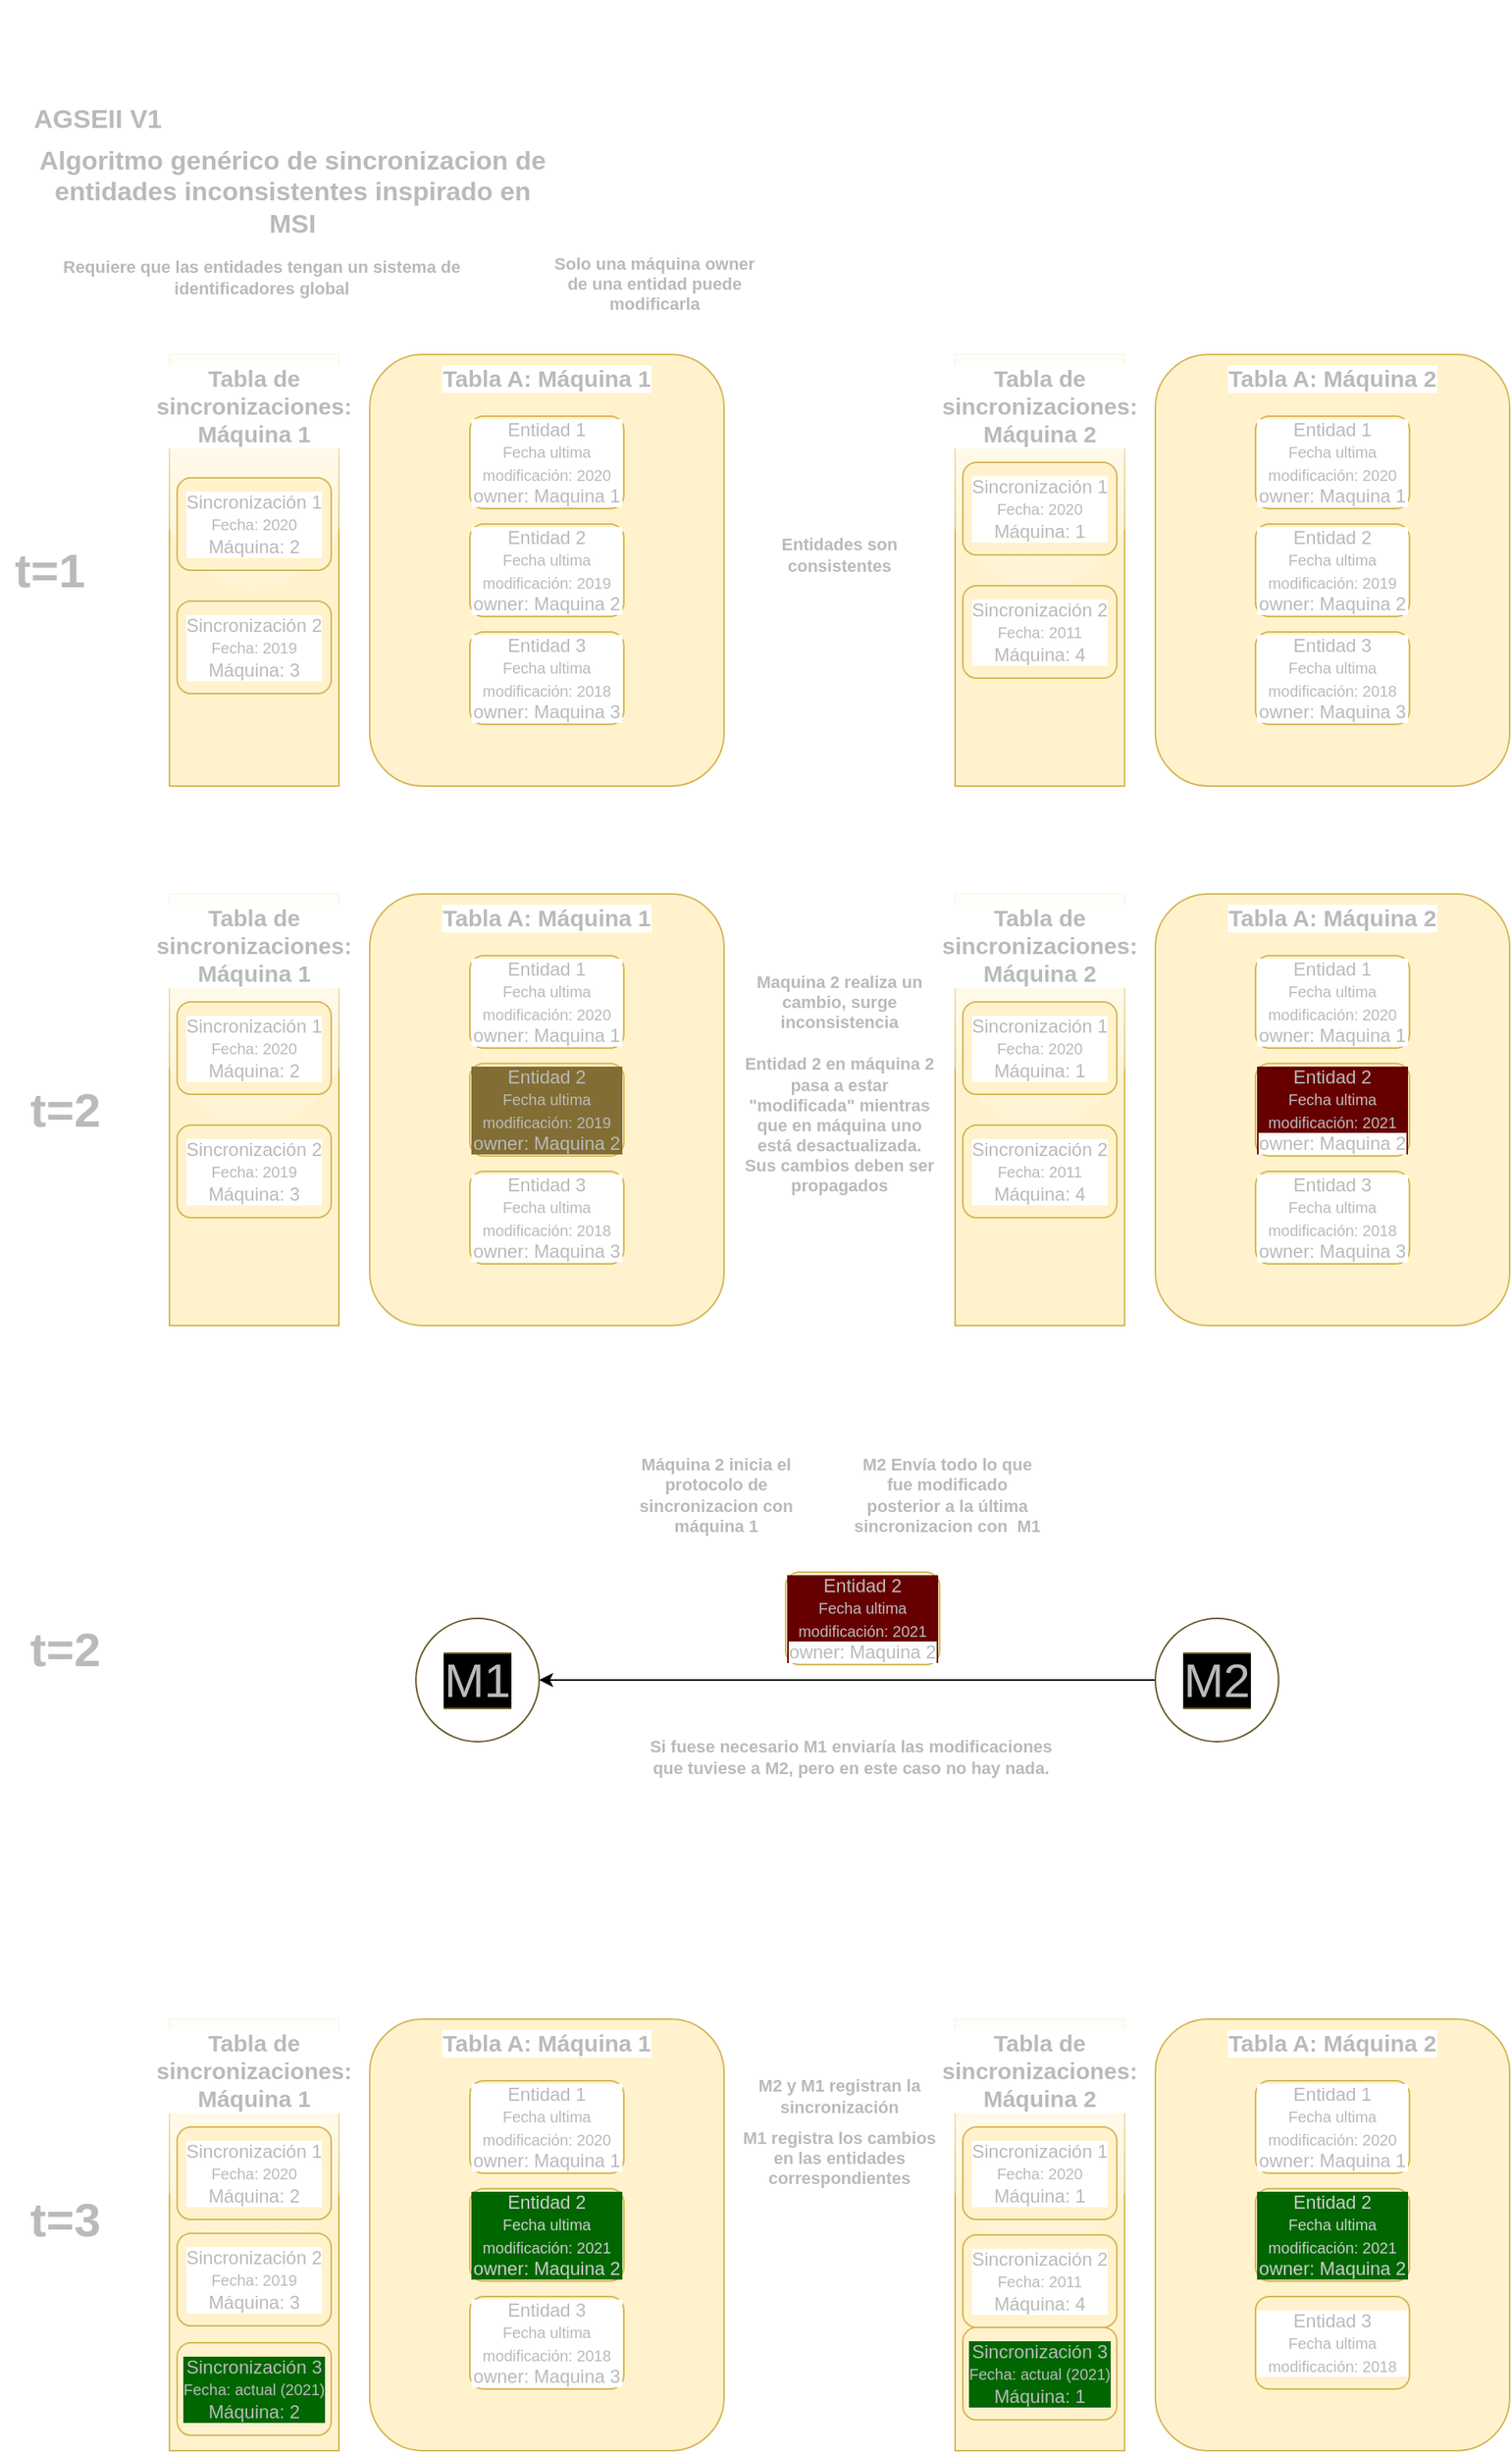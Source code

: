 <mxfile version="20.4.0" type="device"><diagram id="lOHrHDDyip5dL4E4KIVY" name="Page-1"><mxGraphModel dx="2203" dy="1739" grid="1" gridSize="10" guides="1" tooltips="1" connect="1" arrows="1" fold="1" page="1" pageScale="1" pageWidth="850" pageHeight="1100" math="0" shadow="0"><root><mxCell id="0"/><mxCell id="1" parent="0"/><mxCell id="e1DLbX224C4Ta3sMKyXw-1" value="&lt;font style=&quot;font-size: 15px;&quot; color=&quot;#bababa&quot;&gt;&lt;b&gt;Tabla A: Máquina 1&lt;/b&gt;&lt;/font&gt;" style="rounded=1;whiteSpace=wrap;html=1;fillColor=#fff2cc;strokeColor=#d6b656;labelBackgroundColor=default;verticalAlign=top;" vertex="1" parent="1"><mxGeometry x="-300" y="-830" width="230" height="280" as="geometry"/></mxCell><mxCell id="e1DLbX224C4Ta3sMKyXw-3" value="&lt;font style=&quot;font-size: 17px;&quot;&gt;&lt;b&gt;Algoritmo genérico de sincronizacion de entidades inconsistentes inspirado en MSI&lt;/b&gt;&lt;/font&gt;" style="text;html=1;strokeColor=none;fillColor=none;align=center;verticalAlign=middle;whiteSpace=wrap;rounded=0;labelBackgroundColor=default;fontColor=#BABABA;" vertex="1" parent="1"><mxGeometry x="-520" y="-980" width="340" height="90" as="geometry"/></mxCell><mxCell id="e1DLbX224C4Ta3sMKyXw-4" value="&lt;font color=&quot;#bababa&quot;&gt;Entidad 1&lt;br&gt;&lt;font style=&quot;font-size: 10px;&quot;&gt;Fecha ultima modificación: 2020&lt;br&gt;&lt;/font&gt;&lt;/font&gt;&lt;span style=&quot;color: rgb(186, 186, 186);&quot;&gt;owner: Maquina 1&lt;/span&gt;&lt;font color=&quot;#bababa&quot;&gt;&lt;br&gt;&lt;/font&gt;" style="rounded=1;whiteSpace=wrap;html=1;fillColor=#fff2cc;strokeColor=#d6b656;labelBackgroundColor=default;" vertex="1" parent="1"><mxGeometry x="-235" y="-790" width="100" height="60" as="geometry"/></mxCell><mxCell id="e1DLbX224C4Ta3sMKyXw-5" value="&lt;font color=&quot;#bababa&quot;&gt;Entidad 2&lt;br&gt;&lt;font style=&quot;font-size: 10px;&quot;&gt;Fecha ultima modificación: 2019&lt;br&gt;&lt;/font&gt;&lt;/font&gt;&lt;span style=&quot;color: rgb(186, 186, 186);&quot;&gt;owner: Maquina 2&lt;/span&gt;&lt;font color=&quot;#bababa&quot;&gt;&lt;br&gt;&lt;/font&gt;" style="rounded=1;whiteSpace=wrap;html=1;fillColor=#fff2cc;strokeColor=#d6b656;labelBackgroundColor=default;" vertex="1" parent="1"><mxGeometry x="-235" y="-720" width="100" height="60" as="geometry"/></mxCell><mxCell id="e1DLbX224C4Ta3sMKyXw-6" value="&lt;font color=&quot;#bababa&quot;&gt;Entidad 3&lt;br&gt;&lt;font style=&quot;font-size: 10px;&quot;&gt;Fecha ultima modificación: 2018&lt;br&gt;&lt;/font&gt;&lt;/font&gt;&lt;span style=&quot;color: rgb(186, 186, 186);&quot;&gt;owner: Maquina 3&lt;/span&gt;&lt;font color=&quot;#bababa&quot;&gt;&lt;br&gt;&lt;/font&gt;" style="rounded=1;whiteSpace=wrap;html=1;fillColor=#fff2cc;strokeColor=#d6b656;labelBackgroundColor=default;" vertex="1" parent="1"><mxGeometry x="-235" y="-650" width="100" height="60" as="geometry"/></mxCell><mxCell id="e1DLbX224C4Ta3sMKyXw-22" value="&lt;font style=&quot;font-size: 15px;&quot; color=&quot;#bababa&quot;&gt;&lt;b&gt;Tabla A: Máquina 2&lt;br&gt;&lt;/b&gt;&lt;/font&gt;" style="rounded=1;whiteSpace=wrap;html=1;fillColor=#fff2cc;strokeColor=#d6b656;labelBackgroundColor=default;verticalAlign=top;" vertex="1" parent="1"><mxGeometry x="210" y="-480" width="230" height="280" as="geometry"/></mxCell><mxCell id="e1DLbX224C4Ta3sMKyXw-23" value="&lt;font color=&quot;#bababa&quot;&gt;Entidad 1&lt;br&gt;&lt;font style=&quot;font-size: 10px;&quot;&gt;Fecha ultima modificación: 2020&lt;br&gt;&lt;/font&gt;&lt;/font&gt;&lt;span style=&quot;color: rgb(186, 186, 186);&quot;&gt;owner: Maquina 1&lt;/span&gt;&lt;font color=&quot;#bababa&quot;&gt;&lt;br&gt;&lt;/font&gt;" style="rounded=1;whiteSpace=wrap;html=1;fillColor=#fff2cc;strokeColor=#d6b656;labelBackgroundColor=default;" vertex="1" parent="1"><mxGeometry x="275" y="-440" width="100" height="60" as="geometry"/></mxCell><mxCell id="e1DLbX224C4Ta3sMKyXw-24" value="&lt;font color=&quot;#bababa&quot;&gt;Entidad 2&lt;br&gt;&lt;font style=&quot;font-size: 10px;&quot;&gt;Fecha ultima modificación: 2021&lt;br&gt;&lt;/font&gt;&lt;/font&gt;&lt;span style=&quot;color: rgb(186, 186, 186); background-color: rgb(255, 255, 255);&quot;&gt;owner: Maquina 2&lt;/span&gt;&lt;font color=&quot;#bababa&quot;&gt;&lt;br&gt;&lt;/font&gt;" style="rounded=1;whiteSpace=wrap;html=1;fillColor=#fff2cc;strokeColor=#d6b656;labelBackgroundColor=#660000;" vertex="1" parent="1"><mxGeometry x="275" y="-370" width="100" height="60" as="geometry"/></mxCell><mxCell id="e1DLbX224C4Ta3sMKyXw-25" value="&lt;font color=&quot;#bababa&quot;&gt;Entidad 3&lt;br&gt;&lt;font style=&quot;font-size: 10px;&quot;&gt;Fecha ultima modificación: 2018&lt;br&gt;&lt;/font&gt;&lt;/font&gt;&lt;span style=&quot;color: rgb(186, 186, 186);&quot;&gt;owner: Maquina 3&lt;/span&gt;&lt;font color=&quot;#bababa&quot;&gt;&lt;br&gt;&lt;/font&gt;" style="rounded=1;whiteSpace=wrap;html=1;fillColor=#fff2cc;strokeColor=#d6b656;labelBackgroundColor=default;" vertex="1" parent="1"><mxGeometry x="275" y="-300" width="100" height="60" as="geometry"/></mxCell><mxCell id="e1DLbX224C4Ta3sMKyXw-26" value="&lt;font style=&quot;font-size: 11px;&quot;&gt;&lt;b style=&quot;font-size: 11px;&quot;&gt;Requiere que las entidades tengan un sistema de identificadores global&lt;/b&gt;&lt;/font&gt;" style="text;html=1;strokeColor=none;fillColor=none;align=center;verticalAlign=middle;whiteSpace=wrap;rounded=0;labelBackgroundColor=default;fontColor=#BABABA;fontSize=11;" vertex="1" parent="1"><mxGeometry x="-540" y="-920" width="340" height="80" as="geometry"/></mxCell><mxCell id="e1DLbX224C4Ta3sMKyXw-27" value="&lt;font style=&quot;font-size: 17px;&quot;&gt;&lt;b style=&quot;font-size: 17px;&quot;&gt;AGSEII V1&lt;/b&gt;&lt;/font&gt;" style="text;html=1;strokeColor=none;fillColor=none;align=left;verticalAlign=bottom;whiteSpace=wrap;rounded=0;labelBackgroundColor=default;fontColor=#BABABA;fontSize=17;" vertex="1" parent="1"><mxGeometry x="-520" y="-1060" width="340" height="90" as="geometry"/></mxCell><mxCell id="e1DLbX224C4Ta3sMKyXw-28" value="&lt;font style=&quot;font-size: 15px;&quot; color=&quot;#bababa&quot;&gt;&lt;b&gt;Tabla A: Máquina 2&lt;/b&gt;&lt;/font&gt;" style="rounded=1;whiteSpace=wrap;html=1;fillColor=#fff2cc;strokeColor=#d6b656;labelBackgroundColor=default;verticalAlign=top;" vertex="1" parent="1"><mxGeometry x="210" y="-830" width="230" height="280" as="geometry"/></mxCell><mxCell id="e1DLbX224C4Ta3sMKyXw-29" value="&lt;font color=&quot;#bababa&quot;&gt;Entidad 1&lt;br&gt;&lt;font style=&quot;font-size: 10px;&quot;&gt;Fecha ultima modificación: 2020&lt;br&gt;&lt;/font&gt;owner: Maquina 1&lt;br&gt;&lt;/font&gt;" style="rounded=1;whiteSpace=wrap;html=1;fillColor=#fff2cc;strokeColor=#d6b656;labelBackgroundColor=default;" vertex="1" parent="1"><mxGeometry x="275" y="-790" width="100" height="60" as="geometry"/></mxCell><mxCell id="e1DLbX224C4Ta3sMKyXw-30" value="&lt;font color=&quot;#bababa&quot;&gt;Entidad 2&lt;br&gt;&lt;font style=&quot;font-size: 10px;&quot;&gt;Fecha ultima modificación: 2019&lt;br&gt;&lt;/font&gt;&lt;/font&gt;&lt;span style=&quot;color: rgb(186, 186, 186);&quot;&gt;owner: Maquina 2&lt;/span&gt;&lt;font color=&quot;#bababa&quot;&gt;&lt;br&gt;&lt;/font&gt;" style="rounded=1;whiteSpace=wrap;html=1;fillColor=#fff2cc;strokeColor=#d6b656;labelBackgroundColor=default;" vertex="1" parent="1"><mxGeometry x="275" y="-720" width="100" height="60" as="geometry"/></mxCell><mxCell id="e1DLbX224C4Ta3sMKyXw-31" value="&lt;font color=&quot;#bababa&quot;&gt;Entidad 3&lt;br&gt;&lt;font style=&quot;font-size: 10px;&quot;&gt;Fecha ultima modificación: 2018&lt;br&gt;&lt;/font&gt;&lt;/font&gt;&lt;span style=&quot;color: rgb(186, 186, 186);&quot;&gt;owner: Maquina 3&lt;/span&gt;&lt;font color=&quot;#bababa&quot;&gt;&lt;br&gt;&lt;/font&gt;" style="rounded=1;whiteSpace=wrap;html=1;fillColor=#fff2cc;strokeColor=#d6b656;labelBackgroundColor=default;" vertex="1" parent="1"><mxGeometry x="275" y="-650" width="100" height="60" as="geometry"/></mxCell><mxCell id="e1DLbX224C4Ta3sMKyXw-34" value="&lt;font style=&quot;font-size: 11px;&quot;&gt;&lt;b style=&quot;font-size: 11px;&quot;&gt;Entidades son consistentes&lt;/b&gt;&lt;/font&gt;" style="text;html=1;strokeColor=none;fillColor=none;align=center;verticalAlign=middle;whiteSpace=wrap;rounded=0;labelBackgroundColor=default;fontColor=#BABABA;fontSize=11;" vertex="1" parent="1"><mxGeometry x="-60" y="-740" width="130" height="80" as="geometry"/></mxCell><mxCell id="e1DLbX224C4Ta3sMKyXw-36" value="&lt;font style=&quot;font-size: 31px;&quot;&gt;&lt;b style=&quot;font-size: 31px;&quot;&gt;t=1&lt;/b&gt;&lt;/font&gt;" style="text;html=1;strokeColor=none;fillColor=none;align=center;verticalAlign=middle;whiteSpace=wrap;rounded=0;labelBackgroundColor=default;fontColor=#BABABA;fontSize=31;" vertex="1" parent="1"><mxGeometry x="-540" y="-730" width="65" height="80" as="geometry"/></mxCell><mxCell id="e1DLbX224C4Ta3sMKyXw-37" value="&lt;font style=&quot;font-size: 11px;&quot;&gt;&lt;b style=&quot;font-size: 11px;&quot;&gt;Maquina 2 realiza un cambio, surge inconsistencia&lt;/b&gt;&lt;/font&gt;" style="text;html=1;strokeColor=none;fillColor=none;align=center;verticalAlign=middle;whiteSpace=wrap;rounded=0;labelBackgroundColor=default;fontColor=#BABABA;fontSize=11;" vertex="1" parent="1"><mxGeometry x="-60" y="-450" width="130" height="80" as="geometry"/></mxCell><mxCell id="e1DLbX224C4Ta3sMKyXw-38" value="&lt;font style=&quot;font-size: 31px;&quot;&gt;&lt;b style=&quot;font-size: 31px;&quot;&gt;t=2&lt;/b&gt;&lt;/font&gt;" style="text;html=1;strokeColor=none;fillColor=none;align=center;verticalAlign=middle;whiteSpace=wrap;rounded=0;labelBackgroundColor=default;fontColor=#BABABA;fontSize=31;" vertex="1" parent="1"><mxGeometry x="-530" y="-380" width="65" height="80" as="geometry"/></mxCell><mxCell id="e1DLbX224C4Ta3sMKyXw-43" value="&lt;font style=&quot;font-size: 15px;&quot; color=&quot;#bababa&quot;&gt;&lt;b&gt;Tabla A: Máquina 2&lt;br&gt;&lt;/b&gt;&lt;/font&gt;" style="rounded=1;whiteSpace=wrap;html=1;fillColor=#fff2cc;strokeColor=#d6b656;labelBackgroundColor=default;verticalAlign=top;" vertex="1" parent="1"><mxGeometry x="210" y="250" width="230" height="280" as="geometry"/></mxCell><mxCell id="e1DLbX224C4Ta3sMKyXw-44" value="&lt;font color=&quot;#bababa&quot;&gt;Entidad 1&lt;br&gt;&lt;font style=&quot;font-size: 10px;&quot;&gt;Fecha ultima modificación: 2020&lt;br&gt;&lt;/font&gt;&lt;/font&gt;&lt;span style=&quot;color: rgb(186, 186, 186);&quot;&gt;owner: Maquina 1&lt;/span&gt;&lt;font color=&quot;#bababa&quot;&gt;&lt;br&gt;&lt;/font&gt;" style="rounded=1;whiteSpace=wrap;html=1;fillColor=#fff2cc;strokeColor=#d6b656;labelBackgroundColor=default;" vertex="1" parent="1"><mxGeometry x="275" y="290" width="100" height="60" as="geometry"/></mxCell><mxCell id="e1DLbX224C4Ta3sMKyXw-45" value="&lt;font&gt;Entidad 2&lt;br&gt;&lt;font style=&quot;font-size: 10px;&quot;&gt;Fecha ultima modificación: 2021&lt;br&gt;&lt;/font&gt;&lt;/font&gt;&lt;span style=&quot;&quot;&gt;owner: Maquina 2&lt;/span&gt;&lt;font&gt;&lt;br&gt;&lt;/font&gt;" style="rounded=1;whiteSpace=wrap;html=1;fillColor=#fff2cc;strokeColor=#d6b656;labelBackgroundColor=#006600;fontColor=#CCCCCC;" vertex="1" parent="1"><mxGeometry x="275" y="360" width="100" height="60" as="geometry"/></mxCell><mxCell id="e1DLbX224C4Ta3sMKyXw-46" value="&lt;font color=&quot;#bababa&quot;&gt;Entidad 3&lt;br&gt;&lt;font style=&quot;font-size: 10px;&quot;&gt;Fecha ultima modificación: 2018&lt;/font&gt;&lt;br&gt;&lt;/font&gt;" style="rounded=1;whiteSpace=wrap;html=1;fillColor=#fff2cc;strokeColor=#d6b656;labelBackgroundColor=default;" vertex="1" parent="1"><mxGeometry x="275" y="430" width="100" height="60" as="geometry"/></mxCell><mxCell id="e1DLbX224C4Ta3sMKyXw-47" value="&lt;font style=&quot;font-size: 11px;&quot;&gt;&lt;b style=&quot;font-size: 11px;&quot;&gt;Máquina 2 inicia el protocolo de sincronizacion con máquina 1&lt;/b&gt;&lt;/font&gt;" style="text;html=1;strokeColor=none;fillColor=none;align=center;verticalAlign=middle;whiteSpace=wrap;rounded=0;labelBackgroundColor=default;fontColor=#BABABA;fontSize=11;" vertex="1" parent="1"><mxGeometry x="-140" y="-130" width="130" height="80" as="geometry"/></mxCell><mxCell id="e1DLbX224C4Ta3sMKyXw-48" value="&lt;font style=&quot;font-size: 31px;&quot;&gt;&lt;b style=&quot;font-size: 31px;&quot;&gt;t=2&lt;/b&gt;&lt;/font&gt;" style="text;html=1;strokeColor=none;fillColor=none;align=center;verticalAlign=middle;whiteSpace=wrap;rounded=0;labelBackgroundColor=default;fontColor=#BABABA;fontSize=31;" vertex="1" parent="1"><mxGeometry x="-530" y="-30" width="65" height="80" as="geometry"/></mxCell><mxCell id="e1DLbX224C4Ta3sMKyXw-49" value="&lt;font style=&quot;font-size: 11px;&quot;&gt;&lt;b style=&quot;font-size: 11px;&quot;&gt;Entidad 2 en máquina 2 pasa a estar &quot;modificada&quot; mientras que en máquina uno está desactualizada. Sus cambios deben ser propagados&lt;/b&gt;&lt;/font&gt;" style="text;html=1;strokeColor=none;fillColor=none;align=center;verticalAlign=middle;whiteSpace=wrap;rounded=0;labelBackgroundColor=default;fontColor=#BABABA;fontSize=11;" vertex="1" parent="1"><mxGeometry x="-60" y="-370" width="130" height="80" as="geometry"/></mxCell><mxCell id="e1DLbX224C4Ta3sMKyXw-54" value="&lt;font style=&quot;font-size: 15px;&quot; color=&quot;#bababa&quot;&gt;&lt;b&gt;Tabla de sincronizaciones: Máquina 1&lt;/b&gt;&lt;/font&gt;" style="rounded=0;whiteSpace=wrap;html=1;fillColor=#fff2cc;strokeColor=#d6b656;labelBackgroundColor=default;verticalAlign=top;glass=1;" vertex="1" parent="1"><mxGeometry x="-430" y="-830" width="110" height="280" as="geometry"/></mxCell><mxCell id="e1DLbX224C4Ta3sMKyXw-55" value="&lt;font color=&quot;#bababa&quot;&gt;Sincronización 1&lt;br&gt;&lt;font style=&quot;font-size: 10px;&quot;&gt;Fecha: 2020&lt;br&gt;&lt;/font&gt;Máquina: 2&lt;br&gt;&lt;/font&gt;" style="rounded=1;whiteSpace=wrap;html=1;fillColor=#fff2cc;strokeColor=#d6b656;labelBackgroundColor=default;" vertex="1" parent="1"><mxGeometry x="-425" y="-750" width="100" height="60" as="geometry"/></mxCell><mxCell id="e1DLbX224C4Ta3sMKyXw-57" value="&lt;font color=&quot;#bababa&quot;&gt;Sincronización 2&lt;br&gt;&lt;font style=&quot;font-size: 10px;&quot;&gt;Fecha: 2019&lt;br&gt;&lt;/font&gt;Máquina: 3&lt;br&gt;&lt;/font&gt;" style="rounded=1;whiteSpace=wrap;html=1;fillColor=#fff2cc;strokeColor=#d6b656;labelBackgroundColor=default;" vertex="1" parent="1"><mxGeometry x="-425" y="-670" width="100" height="60" as="geometry"/></mxCell><mxCell id="e1DLbX224C4Ta3sMKyXw-58" value="&lt;font style=&quot;font-size: 15px;&quot; color=&quot;#bababa&quot;&gt;&lt;b&gt;Tabla de sincronizaciones: Máquina 1&lt;/b&gt;&lt;/font&gt;" style="rounded=0;whiteSpace=wrap;html=1;fillColor=#fff2cc;strokeColor=#d6b656;labelBackgroundColor=default;verticalAlign=top;glass=1;" vertex="1" parent="1"><mxGeometry x="-430" y="-480" width="110" height="280" as="geometry"/></mxCell><mxCell id="e1DLbX224C4Ta3sMKyXw-59" value="&lt;font color=&quot;#bababa&quot;&gt;Sincronización 1&lt;br&gt;&lt;font style=&quot;font-size: 10px;&quot;&gt;Fecha: 2020&lt;br&gt;&lt;/font&gt;Máquina: 2&lt;br&gt;&lt;/font&gt;" style="rounded=1;whiteSpace=wrap;html=1;fillColor=#fff2cc;strokeColor=#d6b656;labelBackgroundColor=default;" vertex="1" parent="1"><mxGeometry x="-425" y="-410" width="100" height="60" as="geometry"/></mxCell><mxCell id="e1DLbX224C4Ta3sMKyXw-60" value="&lt;font color=&quot;#bababa&quot;&gt;Sincronización 2&lt;br&gt;&lt;font style=&quot;font-size: 10px;&quot;&gt;Fecha: 2019&lt;br&gt;&lt;/font&gt;Máquina: 3&lt;br&gt;&lt;/font&gt;" style="rounded=1;whiteSpace=wrap;html=1;fillColor=#fff2cc;strokeColor=#d6b656;labelBackgroundColor=default;" vertex="1" parent="1"><mxGeometry x="-425" y="-330" width="100" height="60" as="geometry"/></mxCell><mxCell id="e1DLbX224C4Ta3sMKyXw-64" value="&lt;font style=&quot;font-size: 15px;&quot; color=&quot;#bababa&quot;&gt;&lt;b&gt;Tabla de sincronizaciones: Máquina 1&lt;/b&gt;&lt;/font&gt;" style="rounded=0;whiteSpace=wrap;html=1;fillColor=#fff2cc;strokeColor=#d6b656;labelBackgroundColor=default;verticalAlign=top;glass=1;" vertex="1" parent="1"><mxGeometry x="-430" y="250" width="110" height="280" as="geometry"/></mxCell><mxCell id="e1DLbX224C4Ta3sMKyXw-65" value="&lt;font color=&quot;#bababa&quot;&gt;Sincronización 1&lt;br&gt;&lt;font style=&quot;font-size: 10px;&quot;&gt;Fecha: 2020&lt;br&gt;&lt;/font&gt;Máquina: 2&lt;br&gt;&lt;/font&gt;" style="rounded=1;whiteSpace=wrap;html=1;fillColor=#fff2cc;strokeColor=#d6b656;labelBackgroundColor=default;" vertex="1" parent="1"><mxGeometry x="-425" y="320" width="100" height="60" as="geometry"/></mxCell><mxCell id="e1DLbX224C4Ta3sMKyXw-66" value="&lt;font color=&quot;#bababa&quot;&gt;Sincronización 2&lt;br&gt;&lt;font style=&quot;font-size: 10px;&quot;&gt;Fecha: 2019&lt;br&gt;&lt;/font&gt;Máquina: 3&lt;br&gt;&lt;/font&gt;" style="rounded=1;whiteSpace=wrap;html=1;fillColor=#fff2cc;strokeColor=#d6b656;labelBackgroundColor=default;" vertex="1" parent="1"><mxGeometry x="-425" y="389" width="100" height="60" as="geometry"/></mxCell><mxCell id="e1DLbX224C4Ta3sMKyXw-67" value="&lt;font style=&quot;font-size: 15px;&quot; color=&quot;#bababa&quot;&gt;&lt;b&gt;Tabla de sincronizaciones: Máquina 2&lt;/b&gt;&lt;/font&gt;" style="rounded=0;whiteSpace=wrap;html=1;fillColor=#fff2cc;strokeColor=#d6b656;labelBackgroundColor=default;verticalAlign=top;glass=1;sketch=0;shadow=0;" vertex="1" parent="1"><mxGeometry x="80" y="-830" width="110" height="280" as="geometry"/></mxCell><mxCell id="e1DLbX224C4Ta3sMKyXw-68" value="&lt;font color=&quot;#bababa&quot;&gt;Sincronización 1&lt;br&gt;&lt;font style=&quot;font-size: 10px;&quot;&gt;Fecha: 2020&lt;br&gt;&lt;/font&gt;Máquina: 1&lt;br&gt;&lt;/font&gt;" style="rounded=1;whiteSpace=wrap;html=1;fillColor=#fff2cc;strokeColor=#d6b656;labelBackgroundColor=default;" vertex="1" parent="1"><mxGeometry x="85" y="-760" width="100" height="60" as="geometry"/></mxCell><mxCell id="e1DLbX224C4Ta3sMKyXw-69" value="&lt;font color=&quot;#bababa&quot;&gt;Sincronización 2&lt;br&gt;&lt;font style=&quot;font-size: 10px;&quot;&gt;Fecha: 2011&lt;br&gt;&lt;/font&gt;Máquina: 4&lt;br&gt;&lt;/font&gt;" style="rounded=1;whiteSpace=wrap;html=1;fillColor=#fff2cc;strokeColor=#d6b656;labelBackgroundColor=default;" vertex="1" parent="1"><mxGeometry x="85" y="-680" width="100" height="60" as="geometry"/></mxCell><mxCell id="e1DLbX224C4Ta3sMKyXw-71" value="&lt;font style=&quot;font-size: 15px;&quot; color=&quot;#bababa&quot;&gt;&lt;b&gt;Tabla de sincronizaciones: Máquina 2&lt;/b&gt;&lt;/font&gt;" style="rounded=0;whiteSpace=wrap;html=1;fillColor=#fff2cc;strokeColor=#d6b656;labelBackgroundColor=default;verticalAlign=top;glass=1;" vertex="1" parent="1"><mxGeometry x="80" y="-480" width="110" height="280" as="geometry"/></mxCell><mxCell id="e1DLbX224C4Ta3sMKyXw-72" value="&lt;font color=&quot;#bababa&quot;&gt;Sincronización 1&lt;br&gt;&lt;font style=&quot;font-size: 10px;&quot;&gt;Fecha: 2020&lt;br&gt;&lt;/font&gt;Máquina: 1&lt;br&gt;&lt;/font&gt;" style="rounded=1;whiteSpace=wrap;html=1;fillColor=#fff2cc;strokeColor=#d6b656;labelBackgroundColor=default;" vertex="1" parent="1"><mxGeometry x="85" y="-410" width="100" height="60" as="geometry"/></mxCell><mxCell id="e1DLbX224C4Ta3sMKyXw-73" value="&lt;font color=&quot;#bababa&quot;&gt;Sincronización 2&lt;br&gt;&lt;font style=&quot;font-size: 10px;&quot;&gt;Fecha: 2011&lt;br&gt;&lt;/font&gt;Máquina: 4&lt;br&gt;&lt;/font&gt;" style="rounded=1;whiteSpace=wrap;html=1;fillColor=#fff2cc;strokeColor=#d6b656;labelBackgroundColor=default;" vertex="1" parent="1"><mxGeometry x="85" y="-330" width="100" height="60" as="geometry"/></mxCell><mxCell id="e1DLbX224C4Ta3sMKyXw-78" value="&lt;font style=&quot;font-size: 15px;&quot; color=&quot;#bababa&quot;&gt;&lt;b&gt;Tabla de sincronizaciones: Máquina 2&lt;/b&gt;&lt;/font&gt;" style="rounded=0;whiteSpace=wrap;html=1;fillColor=#fff2cc;strokeColor=#d6b656;labelBackgroundColor=default;verticalAlign=top;glass=1;" vertex="1" parent="1"><mxGeometry x="80" y="250" width="110" height="280" as="geometry"/></mxCell><mxCell id="e1DLbX224C4Ta3sMKyXw-79" value="&lt;font color=&quot;#bababa&quot;&gt;Sincronización 1&lt;br&gt;&lt;font style=&quot;font-size: 10px;&quot;&gt;Fecha: 2020&lt;br&gt;&lt;/font&gt;Máquina: 1&lt;br&gt;&lt;/font&gt;" style="rounded=1;whiteSpace=wrap;html=1;fillColor=#fff2cc;strokeColor=#d6b656;labelBackgroundColor=default;" vertex="1" parent="1"><mxGeometry x="85" y="320" width="100" height="60" as="geometry"/></mxCell><mxCell id="e1DLbX224C4Ta3sMKyXw-80" value="&lt;font color=&quot;#bababa&quot;&gt;Sincronización 2&lt;br&gt;&lt;font style=&quot;font-size: 10px;&quot;&gt;Fecha: 2011&lt;br&gt;&lt;/font&gt;Máquina: 4&lt;br&gt;&lt;/font&gt;" style="rounded=1;whiteSpace=wrap;html=1;fillColor=#fff2cc;strokeColor=#d6b656;labelBackgroundColor=default;" vertex="1" parent="1"><mxGeometry x="85" y="390" width="100" height="60" as="geometry"/></mxCell><mxCell id="e1DLbX224C4Ta3sMKyXw-82" value="&lt;font style=&quot;font-size: 11px;&quot;&gt;&lt;b style=&quot;font-size: 11px;&quot;&gt;Solo una máquina owner de una entidad puede modificarla&lt;/b&gt;&lt;/font&gt;" style="text;html=1;strokeColor=none;fillColor=none;align=center;verticalAlign=middle;whiteSpace=wrap;rounded=0;labelBackgroundColor=default;fontColor=#BABABA;fontSize=11;" vertex="1" parent="1"><mxGeometry x="-185" y="-916" width="140" height="80" as="geometry"/></mxCell><mxCell id="e1DLbX224C4Ta3sMKyXw-84" value="&lt;font style=&quot;font-size: 15px;&quot; color=&quot;#bababa&quot;&gt;&lt;b&gt;Tabla A: Máquina 1&lt;/b&gt;&lt;/font&gt;" style="rounded=1;whiteSpace=wrap;html=1;fillColor=#fff2cc;strokeColor=#d6b656;labelBackgroundColor=default;verticalAlign=top;" vertex="1" parent="1"><mxGeometry x="-300" y="-480" width="230" height="280" as="geometry"/></mxCell><mxCell id="e1DLbX224C4Ta3sMKyXw-85" value="&lt;font color=&quot;#bababa&quot;&gt;Entidad 1&lt;br&gt;&lt;font style=&quot;font-size: 10px;&quot;&gt;Fecha ultima modificación: 2020&lt;br&gt;&lt;/font&gt;&lt;/font&gt;&lt;span style=&quot;color: rgb(186, 186, 186);&quot;&gt;owner: Maquina 1&lt;/span&gt;&lt;font color=&quot;#bababa&quot;&gt;&lt;br&gt;&lt;/font&gt;" style="rounded=1;whiteSpace=wrap;html=1;fillColor=#fff2cc;strokeColor=#d6b656;labelBackgroundColor=default;" vertex="1" parent="1"><mxGeometry x="-235" y="-440" width="100" height="60" as="geometry"/></mxCell><mxCell id="e1DLbX224C4Ta3sMKyXw-86" value="&lt;font color=&quot;#bababa&quot;&gt;Entidad 2&lt;br&gt;&lt;font style=&quot;font-size: 10px;&quot;&gt;Fecha ultima modificación: 2019&lt;br&gt;&lt;/font&gt;&lt;/font&gt;&lt;span style=&quot;color: rgb(186, 186, 186);&quot;&gt;owner: Maquina 2&lt;/span&gt;&lt;font color=&quot;#bababa&quot;&gt;&lt;br&gt;&lt;/font&gt;" style="rounded=1;whiteSpace=wrap;html=1;fillColor=#fff2cc;strokeColor=#d6b656;labelBackgroundColor=#826E34;" vertex="1" parent="1"><mxGeometry x="-235" y="-370" width="100" height="60" as="geometry"/></mxCell><mxCell id="e1DLbX224C4Ta3sMKyXw-87" value="&lt;font color=&quot;#bababa&quot;&gt;Entidad 3&lt;br&gt;&lt;font style=&quot;font-size: 10px;&quot;&gt;Fecha ultima modificación: 2018&lt;br&gt;&lt;/font&gt;&lt;/font&gt;&lt;span style=&quot;color: rgb(186, 186, 186);&quot;&gt;owner: Maquina 3&lt;/span&gt;&lt;font color=&quot;#bababa&quot;&gt;&lt;br&gt;&lt;/font&gt;" style="rounded=1;whiteSpace=wrap;html=1;fillColor=#fff2cc;strokeColor=#d6b656;labelBackgroundColor=default;" vertex="1" parent="1"><mxGeometry x="-235" y="-300" width="100" height="60" as="geometry"/></mxCell><mxCell id="e1DLbX224C4Ta3sMKyXw-88" value="&lt;font style=&quot;font-size: 15px;&quot; color=&quot;#bababa&quot;&gt;&lt;b&gt;Tabla A: Máquina 1&lt;/b&gt;&lt;/font&gt;" style="rounded=1;whiteSpace=wrap;html=1;fillColor=#fff2cc;strokeColor=#d6b656;labelBackgroundColor=default;verticalAlign=top;" vertex="1" parent="1"><mxGeometry x="-300" y="250" width="230" height="280" as="geometry"/></mxCell><mxCell id="e1DLbX224C4Ta3sMKyXw-89" value="&lt;font color=&quot;#bababa&quot;&gt;Entidad 1&lt;br&gt;&lt;font style=&quot;font-size: 10px;&quot;&gt;Fecha ultima modificación: 2020&lt;br&gt;&lt;/font&gt;&lt;/font&gt;&lt;span style=&quot;color: rgb(186, 186, 186);&quot;&gt;owner: Maquina 1&lt;/span&gt;&lt;font color=&quot;#bababa&quot;&gt;&lt;br&gt;&lt;/font&gt;" style="rounded=1;whiteSpace=wrap;html=1;fillColor=#fff2cc;strokeColor=#d6b656;labelBackgroundColor=default;" vertex="1" parent="1"><mxGeometry x="-235" y="290" width="100" height="60" as="geometry"/></mxCell><mxCell id="e1DLbX224C4Ta3sMKyXw-91" value="&lt;font color=&quot;#bababa&quot;&gt;Entidad 3&lt;br&gt;&lt;font style=&quot;font-size: 10px;&quot;&gt;Fecha ultima modificación: 2018&lt;br&gt;&lt;/font&gt;&lt;/font&gt;&lt;span style=&quot;color: rgb(186, 186, 186);&quot;&gt;owner: Maquina 3&lt;/span&gt;&lt;font color=&quot;#bababa&quot;&gt;&lt;br&gt;&lt;/font&gt;" style="rounded=1;whiteSpace=wrap;html=1;fillColor=#fff2cc;strokeColor=#d6b656;labelBackgroundColor=default;" vertex="1" parent="1"><mxGeometry x="-235" y="430" width="100" height="60" as="geometry"/></mxCell><mxCell id="e1DLbX224C4Ta3sMKyXw-93" value="&lt;font style=&quot;font-size: 11px;&quot;&gt;&lt;b style=&quot;font-size: 11px;&quot;&gt;M2 Envía todo lo que fue modificado posterior a la última sincronizacion con&amp;nbsp; M1&lt;/b&gt;&lt;/font&gt;" style="text;html=1;strokeColor=none;fillColor=none;align=center;verticalAlign=middle;whiteSpace=wrap;rounded=0;labelBackgroundColor=default;fontColor=#BABABA;fontSize=11;" vertex="1" parent="1"><mxGeometry x="10" y="-130" width="130" height="80" as="geometry"/></mxCell><mxCell id="e1DLbX224C4Ta3sMKyXw-97" style="edgeStyle=orthogonalEdgeStyle;rounded=0;orthogonalLoop=1;jettySize=auto;html=1;entryX=1;entryY=0.5;entryDx=0;entryDy=0;fontSize=31;fontColor=#BABABA;" edge="1" parent="1" source="e1DLbX224C4Ta3sMKyXw-94" target="e1DLbX224C4Ta3sMKyXw-96"><mxGeometry relative="1" as="geometry"/></mxCell><mxCell id="e1DLbX224C4Ta3sMKyXw-94" value="&lt;span style=&quot;background-color: rgb(0, 0, 0);&quot;&gt;M2&lt;/span&gt;" style="ellipse;whiteSpace=wrap;html=1;aspect=fixed;rounded=0;shadow=0;glass=1;labelBackgroundColor=#826E34;sketch=0;strokeColor=#69592A;fontSize=31;fontColor=#BABABA;" vertex="1" parent="1"><mxGeometry x="210" y="-10" width="80" height="80" as="geometry"/></mxCell><mxCell id="e1DLbX224C4Ta3sMKyXw-96" value="&lt;span style=&quot;background-color: rgb(0, 0, 0);&quot;&gt;M1&lt;/span&gt;" style="ellipse;whiteSpace=wrap;html=1;aspect=fixed;rounded=0;shadow=0;glass=1;labelBackgroundColor=#826E34;sketch=0;strokeColor=#69592A;fontSize=31;fontColor=#BABABA;" vertex="1" parent="1"><mxGeometry x="-270" y="-10" width="80" height="80" as="geometry"/></mxCell><mxCell id="e1DLbX224C4Ta3sMKyXw-100" value="&lt;font color=&quot;#bababa&quot;&gt;Entidad 2&lt;br&gt;&lt;font style=&quot;font-size: 10px;&quot;&gt;Fecha ultima modificación: 2021&lt;br&gt;&lt;/font&gt;&lt;/font&gt;&lt;span style=&quot;color: rgb(186, 186, 186); background-color: rgb(255, 255, 255);&quot;&gt;owner: Maquina 2&lt;/span&gt;&lt;font color=&quot;#bababa&quot;&gt;&lt;br&gt;&lt;/font&gt;" style="rounded=1;whiteSpace=wrap;html=1;fillColor=#fff2cc;strokeColor=#d6b656;labelBackgroundColor=#660000;" vertex="1" parent="1"><mxGeometry x="-30" y="-40" width="100" height="60" as="geometry"/></mxCell><mxCell id="e1DLbX224C4Ta3sMKyXw-101" value="&lt;font style=&quot;font-size: 31px;&quot;&gt;&lt;b style=&quot;font-size: 31px;&quot;&gt;t=3&lt;/b&gt;&lt;/font&gt;" style="text;html=1;strokeColor=none;fillColor=none;align=center;verticalAlign=middle;whiteSpace=wrap;rounded=0;labelBackgroundColor=default;fontColor=#BABABA;fontSize=31;" vertex="1" parent="1"><mxGeometry x="-530" y="340" width="65" height="80" as="geometry"/></mxCell><mxCell id="e1DLbX224C4Ta3sMKyXw-102" value="&lt;font style=&quot;font-size: 11px;&quot;&gt;&lt;b style=&quot;font-size: 11px;&quot;&gt;Si fuese necesario M1 enviaría las modificaciones que tuviese a M2, pero en este caso no hay nada.&lt;/b&gt;&lt;/font&gt;" style="text;html=1;strokeColor=none;fillColor=none;align=center;verticalAlign=middle;whiteSpace=wrap;rounded=0;labelBackgroundColor=default;fontColor=#BABABA;fontSize=11;" vertex="1" parent="1"><mxGeometry x="-130" y="40" width="285" height="80" as="geometry"/></mxCell><mxCell id="e1DLbX224C4Ta3sMKyXw-103" value="&lt;font style=&quot;font-size: 11px;&quot;&gt;&lt;b style=&quot;font-size: 11px;&quot;&gt;M2 y M1 registran la sincronización&lt;/b&gt;&lt;/font&gt;" style="text;html=1;strokeColor=none;fillColor=none;align=center;verticalAlign=middle;whiteSpace=wrap;rounded=0;labelBackgroundColor=default;fontColor=#BABABA;fontSize=11;" vertex="1" parent="1"><mxGeometry x="-60" y="260" width="130" height="80" as="geometry"/></mxCell><mxCell id="e1DLbX224C4Ta3sMKyXw-105" value="&lt;font style=&quot;font-size: 11px;&quot;&gt;&lt;b style=&quot;font-size: 11px;&quot;&gt;M1 registra los cambios en las entidades correspondientes&lt;/b&gt;&lt;/font&gt;" style="text;html=1;strokeColor=none;fillColor=none;align=center;verticalAlign=middle;whiteSpace=wrap;rounded=0;labelBackgroundColor=default;fontColor=#BABABA;fontSize=11;" vertex="1" parent="1"><mxGeometry x="-60" y="300" width="130" height="80" as="geometry"/></mxCell><mxCell id="e1DLbX224C4Ta3sMKyXw-107" value="&lt;font&gt;Entidad 2&lt;br&gt;&lt;font style=&quot;font-size: 10px;&quot;&gt;Fecha ultima modificación: 2021&lt;br&gt;&lt;/font&gt;&lt;/font&gt;&lt;span style=&quot;&quot;&gt;owner: Maquina 2&lt;/span&gt;&lt;font&gt;&lt;br&gt;&lt;/font&gt;" style="rounded=1;whiteSpace=wrap;html=1;fillColor=#fff2cc;strokeColor=#d6b656;labelBackgroundColor=#006600;fontColor=#CCCCCC;" vertex="1" parent="1"><mxGeometry x="-235" y="360" width="100" height="60" as="geometry"/></mxCell><mxCell id="e1DLbX224C4Ta3sMKyXw-110" value="&lt;font color=&quot;#bababa&quot;&gt;Sincronización 3&lt;br&gt;&lt;font style=&quot;font-size: 10px;&quot;&gt;Fecha: actual (2021)&lt;br&gt;&lt;/font&gt;Máquina: 1&lt;br&gt;&lt;/font&gt;" style="rounded=1;whiteSpace=wrap;html=1;fillColor=#fff2cc;strokeColor=#d6b656;labelBackgroundColor=#006600;" vertex="1" parent="1"><mxGeometry x="85" y="450" width="100" height="60" as="geometry"/></mxCell><mxCell id="e1DLbX224C4Ta3sMKyXw-111" value="&lt;font color=&quot;#bababa&quot;&gt;Sincronización 3&lt;br&gt;&lt;font style=&quot;font-size: 10px;&quot;&gt;Fecha: actual (2021)&lt;br&gt;&lt;/font&gt;Máquina: 2&lt;br&gt;&lt;/font&gt;" style="rounded=1;whiteSpace=wrap;html=1;fillColor=#fff2cc;strokeColor=#d6b656;labelBackgroundColor=#006600;" vertex="1" parent="1"><mxGeometry x="-425" y="460" width="100" height="60" as="geometry"/></mxCell></root></mxGraphModel></diagram></mxfile>